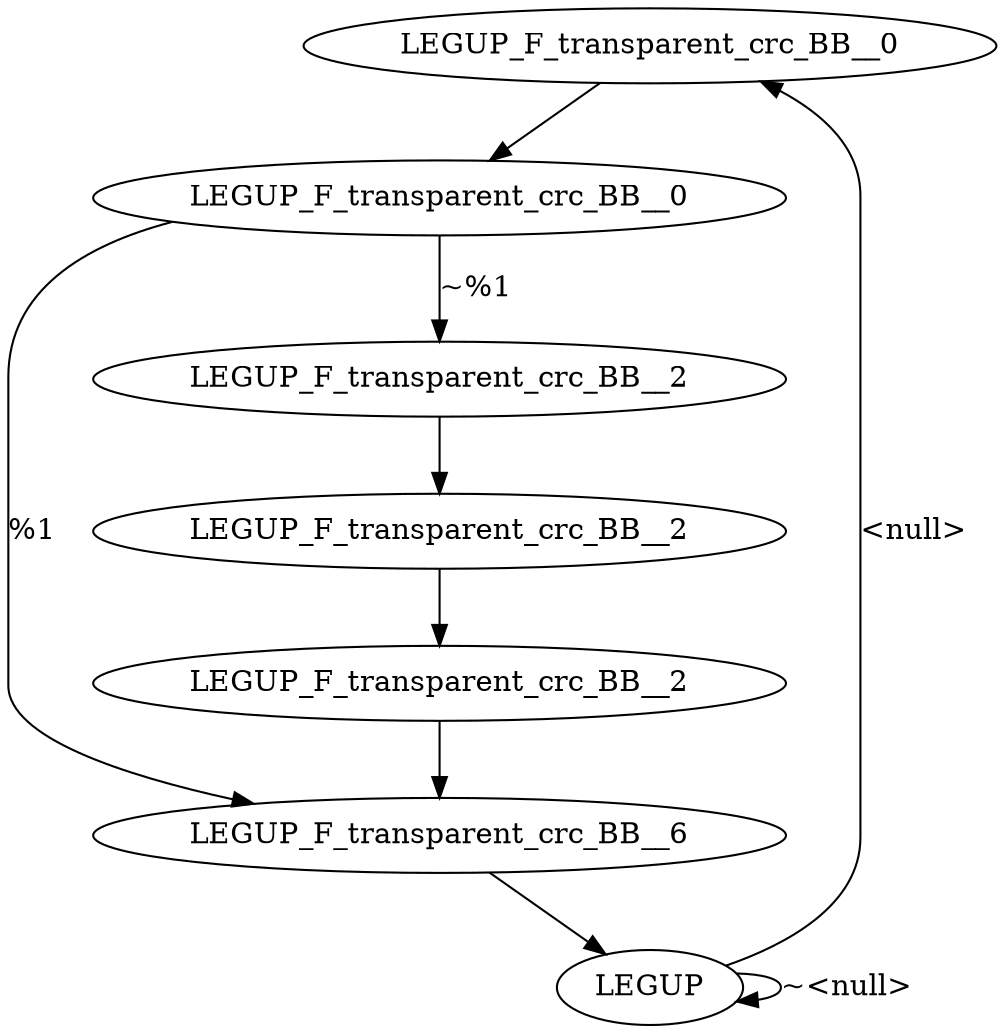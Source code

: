 digraph {
Node0x2be4a90[label="LEGUP_F_transparent_crc_BB__0"];
Node0x2bb2fc0[label="LEGUP"];
Node0x2bb2fc0 -> Node0x2be4a90[label="<null>"];
Node0x2bb2fc0 -> Node0x2bb2fc0[label="~<null>"];
Node0x2be4b60[label="LEGUP_F_transparent_crc_BB__0"];
Node0x2be4a90 -> Node0x2be4b60;
Node0x2bbec90[label="LEGUP_F_transparent_crc_BB__6"];
Node0x2be4b60 -> Node0x2bbec90[label="%1"];
Node0x2be4c30[label="LEGUP_F_transparent_crc_BB__2"];
Node0x2be4b60 -> Node0x2be4c30[label="~%1"];
Node0x2bbea70[label="LEGUP_F_transparent_crc_BB__2"];
Node0x2be4c30 -> Node0x2bbea70;
Node0x2bbeb80[label="LEGUP_F_transparent_crc_BB__2"];
Node0x2bbea70 -> Node0x2bbeb80;
Node0x2bbeb80 -> Node0x2bbec90;
Node0x2bbec90 -> Node0x2bb2fc0;
}
